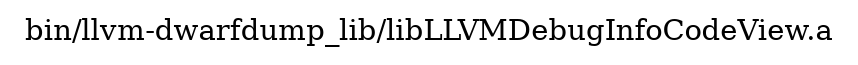 digraph "bin/llvm-dwarfdump_lib/libLLVMDebugInfoCodeView.a" {
	label="bin/llvm-dwarfdump_lib/libLLVMDebugInfoCodeView.a";
	rankdir=LR;

}

